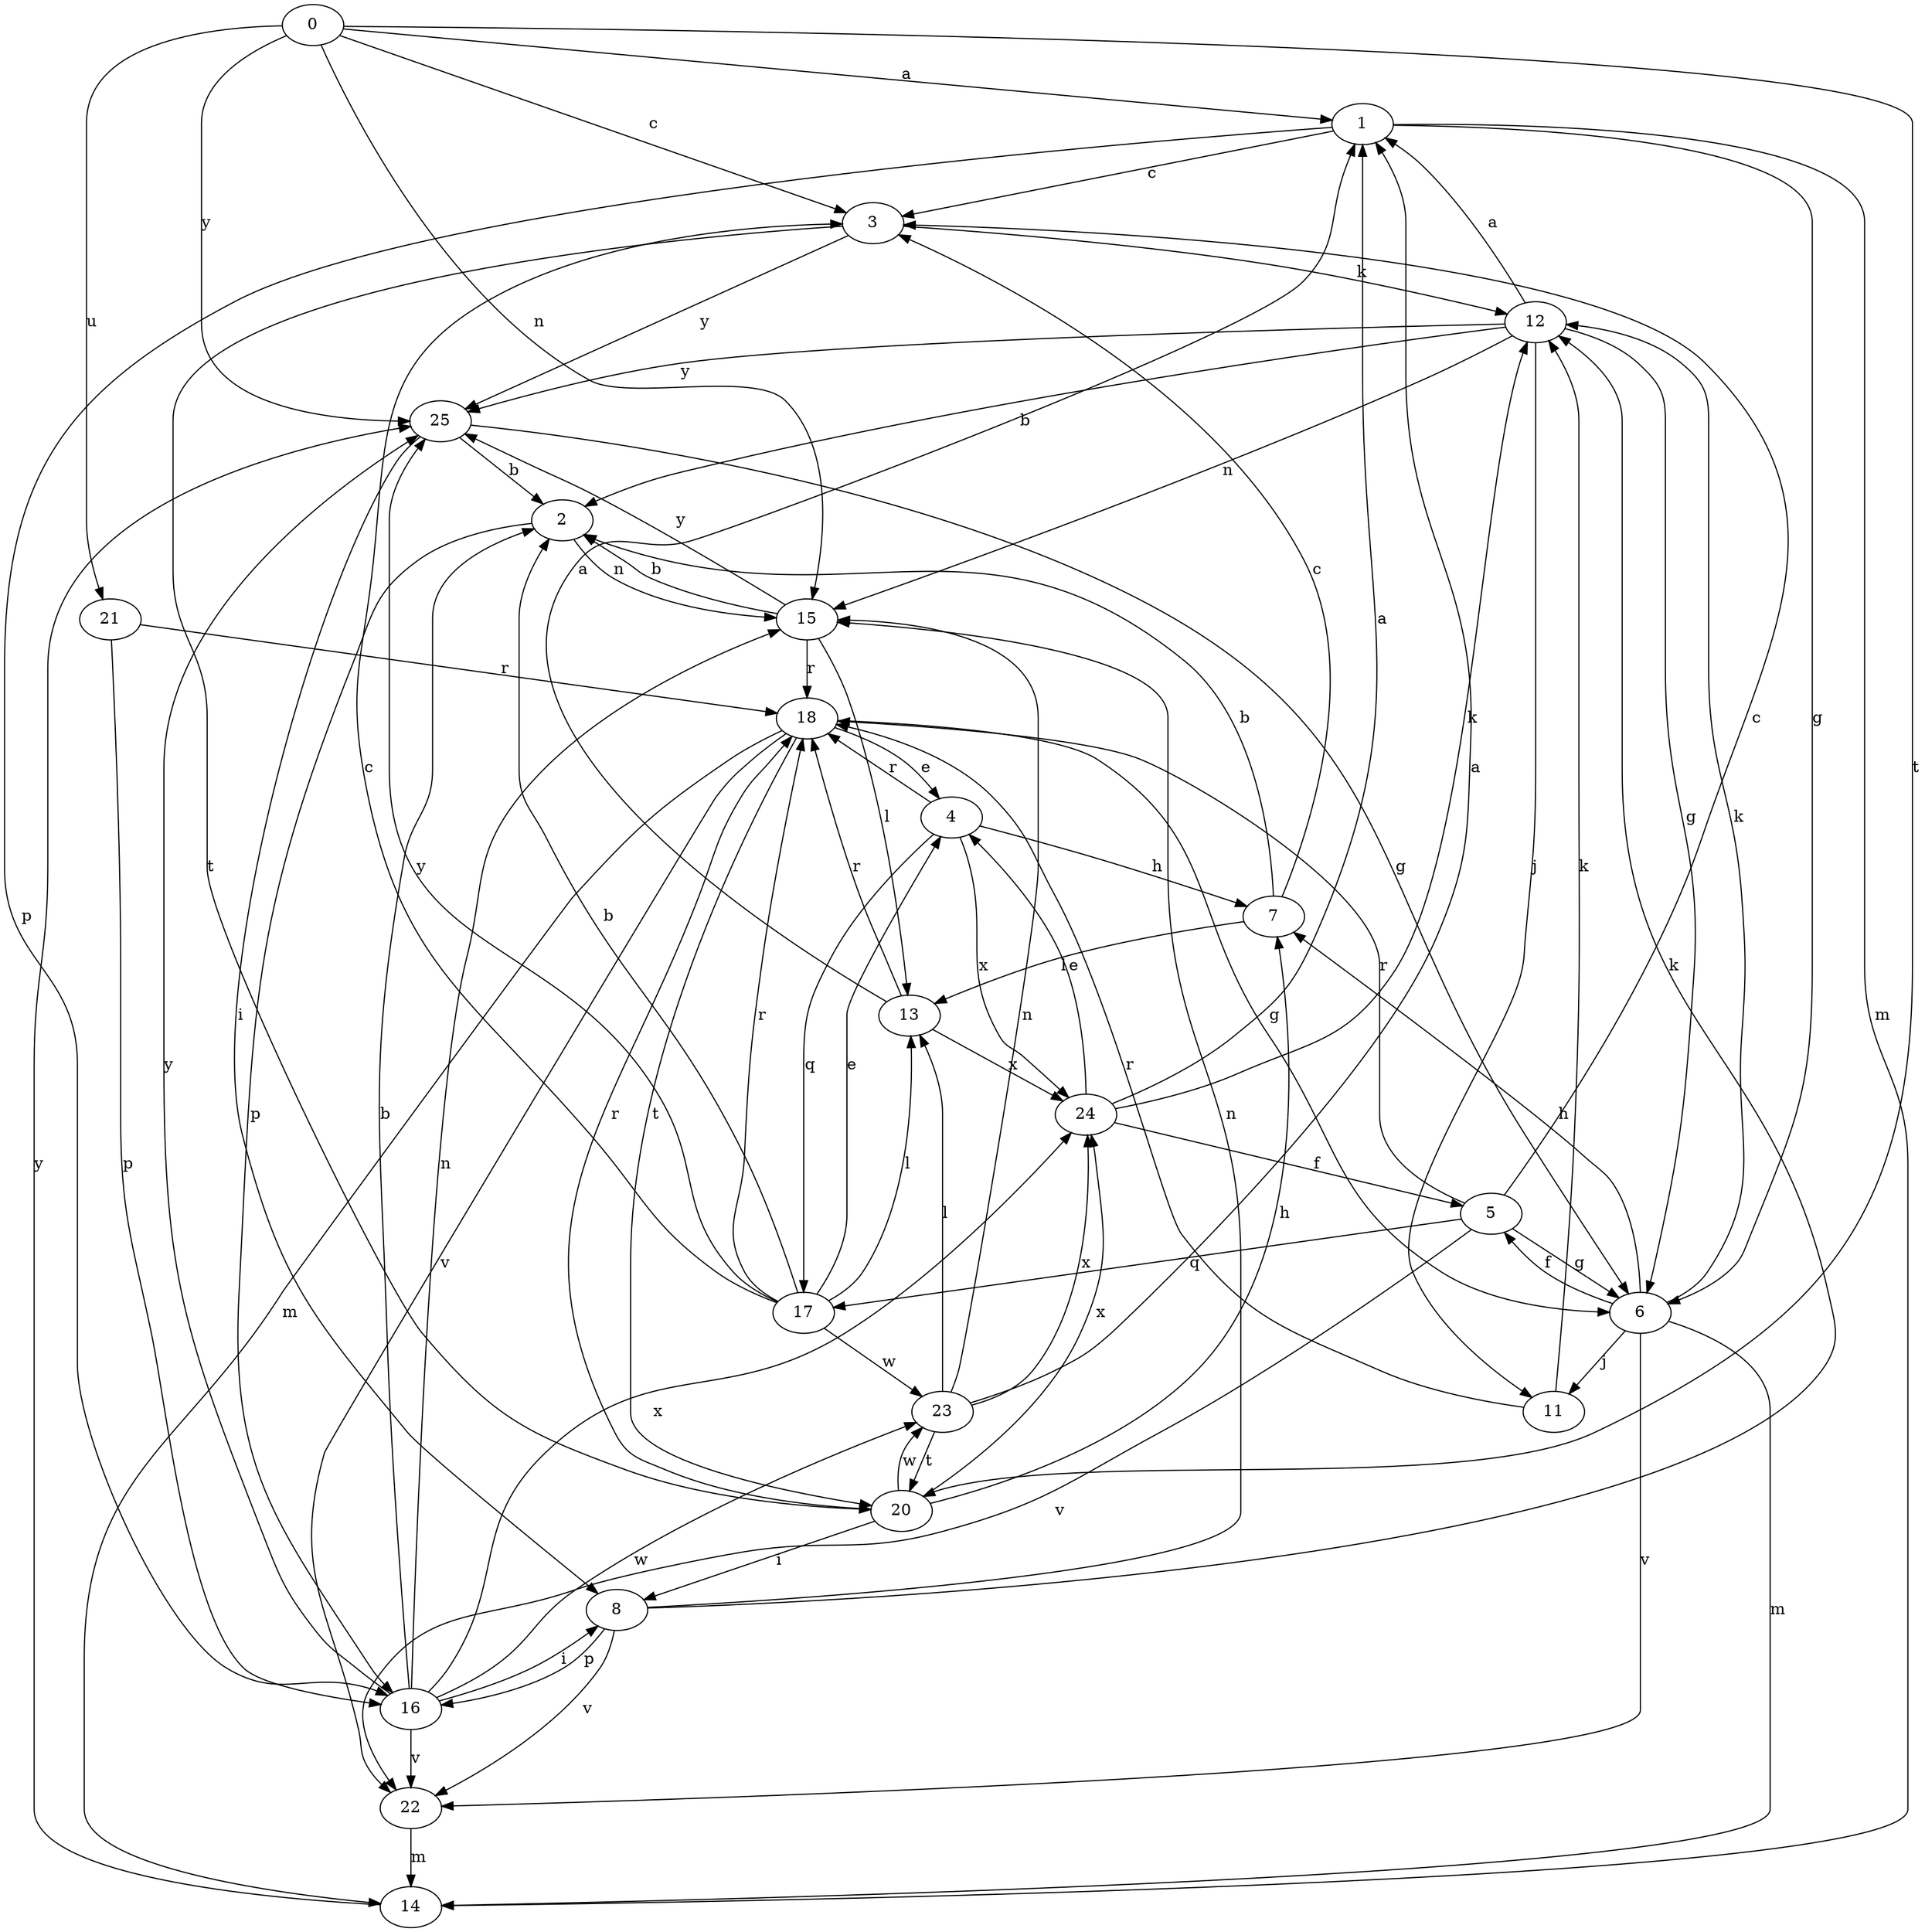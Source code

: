 strict digraph  {
1;
2;
3;
4;
0;
5;
6;
7;
8;
11;
12;
13;
14;
15;
16;
17;
18;
20;
21;
22;
23;
24;
25;
1 -> 3  [label=c];
1 -> 6  [label=g];
1 -> 14  [label=m];
1 -> 16  [label=p];
2 -> 15  [label=n];
2 -> 16  [label=p];
3 -> 12  [label=k];
3 -> 20  [label=t];
3 -> 25  [label=y];
4 -> 7  [label=h];
4 -> 17  [label=q];
4 -> 18  [label=r];
4 -> 24  [label=x];
0 -> 1  [label=a];
0 -> 3  [label=c];
0 -> 15  [label=n];
0 -> 20  [label=t];
0 -> 21  [label=u];
0 -> 25  [label=y];
5 -> 3  [label=c];
5 -> 6  [label=g];
5 -> 17  [label=q];
5 -> 18  [label=r];
5 -> 22  [label=v];
6 -> 5  [label=f];
6 -> 7  [label=h];
6 -> 11  [label=j];
6 -> 12  [label=k];
6 -> 14  [label=m];
6 -> 22  [label=v];
7 -> 2  [label=b];
7 -> 3  [label=c];
7 -> 13  [label=l];
8 -> 12  [label=k];
8 -> 15  [label=n];
8 -> 16  [label=p];
8 -> 22  [label=v];
11 -> 12  [label=k];
11 -> 18  [label=r];
12 -> 1  [label=a];
12 -> 2  [label=b];
12 -> 6  [label=g];
12 -> 11  [label=j];
12 -> 15  [label=n];
12 -> 25  [label=y];
13 -> 1  [label=a];
13 -> 18  [label=r];
13 -> 24  [label=x];
14 -> 25  [label=y];
15 -> 2  [label=b];
15 -> 13  [label=l];
15 -> 18  [label=r];
15 -> 25  [label=y];
16 -> 2  [label=b];
16 -> 8  [label=i];
16 -> 15  [label=n];
16 -> 22  [label=v];
16 -> 23  [label=w];
16 -> 24  [label=x];
16 -> 25  [label=y];
17 -> 2  [label=b];
17 -> 3  [label=c];
17 -> 4  [label=e];
17 -> 13  [label=l];
17 -> 18  [label=r];
17 -> 23  [label=w];
17 -> 25  [label=y];
18 -> 4  [label=e];
18 -> 6  [label=g];
18 -> 14  [label=m];
18 -> 20  [label=t];
18 -> 22  [label=v];
20 -> 7  [label=h];
20 -> 8  [label=i];
20 -> 18  [label=r];
20 -> 23  [label=w];
20 -> 24  [label=x];
21 -> 16  [label=p];
21 -> 18  [label=r];
22 -> 14  [label=m];
23 -> 1  [label=a];
23 -> 13  [label=l];
23 -> 15  [label=n];
23 -> 20  [label=t];
23 -> 24  [label=x];
24 -> 1  [label=a];
24 -> 4  [label=e];
24 -> 5  [label=f];
24 -> 12  [label=k];
25 -> 2  [label=b];
25 -> 6  [label=g];
25 -> 8  [label=i];
}
